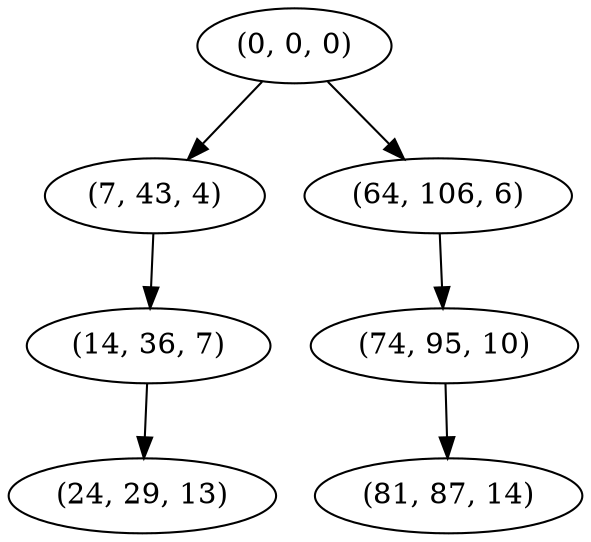 digraph tree {
    "(0, 0, 0)";
    "(7, 43, 4)";
    "(14, 36, 7)";
    "(24, 29, 13)";
    "(64, 106, 6)";
    "(74, 95, 10)";
    "(81, 87, 14)";
    "(0, 0, 0)" -> "(7, 43, 4)";
    "(0, 0, 0)" -> "(64, 106, 6)";
    "(7, 43, 4)" -> "(14, 36, 7)";
    "(14, 36, 7)" -> "(24, 29, 13)";
    "(64, 106, 6)" -> "(74, 95, 10)";
    "(74, 95, 10)" -> "(81, 87, 14)";
}
